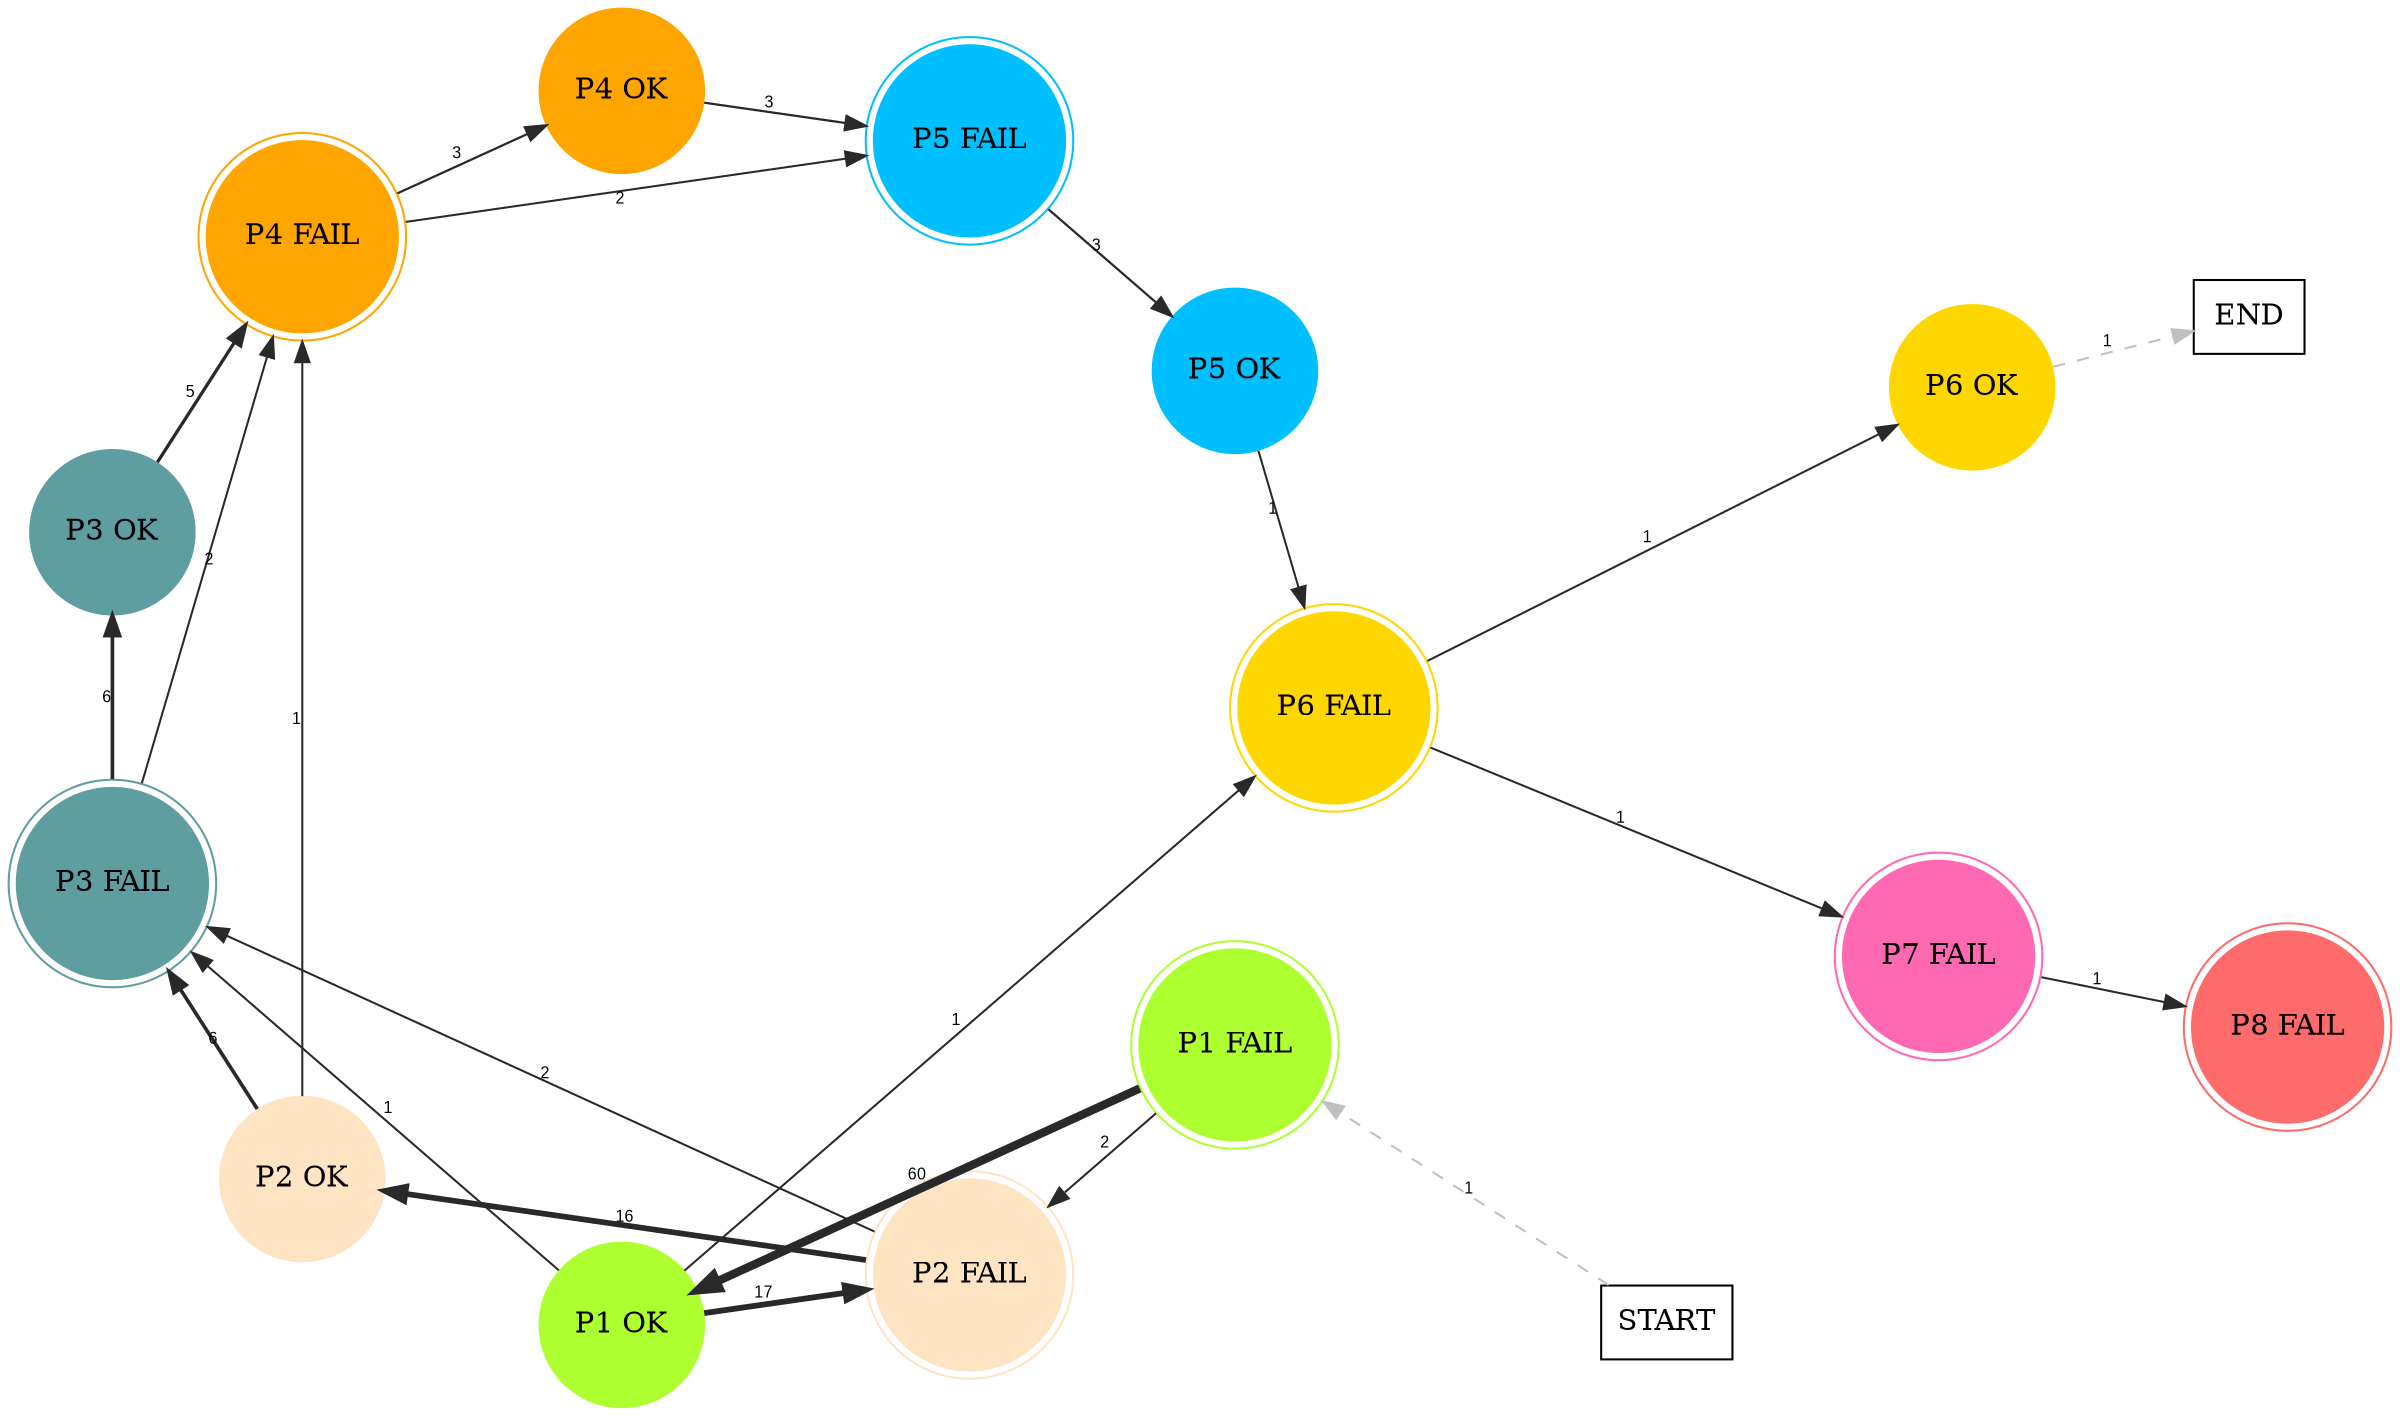 digraph graphname {
	dpi = 150
	size="16,11!";
	margin = 0;
layout=circo;
"P1 FAIL" [shape=circle, color=greenyellow, peripheries=2, style=filled]"P2 FAIL" [shape=circle, color=bisque, peripheries=2, style=filled]"P1 OK" [shape=circle, color=greenyellow, style=filled]"P3 FAIL" [shape=circle, color=cadetblue, peripheries=2, style=filled]"P4 FAIL" [shape=circle, color=orange, peripheries=2, style=filled]"P5 FAIL" [shape=circle, color=deepskyblue, peripheries=2, style=filled]"P2 OK" [shape=circle, color=bisque, style=filled]"P3 OK" [shape=circle, color=cadetblue, style=filled]"P4 OK" [shape=circle, color=orange, style=filled]"P5 OK" [shape=circle, color=deepskyblue, style=filled]"P6 FAIL" [shape=circle, color=gold, peripheries=2, style=filled]"P7 FAIL" [shape=circle, color=hotpink, peripheries=2, style=filled]"P8 FAIL" [shape=circle, color=indianred1, peripheries=2, style=filled]"P6 OK" [shape=circle, color=gold, style=filled]"START" [shape=box, fillcolor=white, style=filled, color=black]"END" [shape=box, fillcolor=white, style=filled, color=black]"P1 FAIL" -> "P2 FAIL" [ color=grey16 penwidth = "1"label ="2" labelfloat=false fontname="Arial" fontsize=8]
"P1 FAIL" -> "P1 OK" [ color=grey16 penwidth = "4.0943445622221"label ="60" labelfloat=false fontname="Arial" fontsize=8]
"P2 FAIL" -> "P3 FAIL" [ color=grey16 penwidth = "1"label ="2" labelfloat=false fontname="Arial" fontsize=8]
"P2 FAIL" -> "P2 OK" [ color=grey16 penwidth = "2.772588722239781"label ="16" labelfloat=false fontname="Arial" fontsize=8]
"P1 OK" -> "P2 FAIL" [ color=grey16 penwidth = "2.833213344056216"label ="17" labelfloat=false fontname="Arial" fontsize=8]
"P1 OK" -> "P3 FAIL" [ color=grey16 penwidth = "1"label ="1" labelfloat=false fontname="Arial" fontsize=8]
"P1 OK" -> "P6 FAIL" [ color=grey16 penwidth = "1"label ="1" labelfloat=false fontname="Arial" fontsize=8]
"P3 FAIL" -> "P4 FAIL" [ color=grey16 penwidth = "1"label ="2" labelfloat=false fontname="Arial" fontsize=8]
"P3 FAIL" -> "P3 OK" [ color=grey16 penwidth = "1.791759469228055"label ="6" labelfloat=false fontname="Arial" fontsize=8]
"P4 FAIL" -> "P5 FAIL" [ color=grey16 penwidth = "1"label ="2" labelfloat=false fontname="Arial" fontsize=8]
"P4 FAIL" -> "P4 OK" [ color=grey16 penwidth = "1.0986122886681098"label ="3" labelfloat=false fontname="Arial" fontsize=8]
"P5 FAIL" -> "P5 OK" [ color=grey16 penwidth = "1.0986122886681098"label ="3" labelfloat=false fontname="Arial" fontsize=8]
"P2 OK" -> "P3 FAIL" [ color=grey16 penwidth = "1.791759469228055"label ="6" labelfloat=false fontname="Arial" fontsize=8]
"P2 OK" -> "P4 FAIL" [ color=grey16 penwidth = "1"label ="1" labelfloat=false fontname="Arial" fontsize=8]
"P3 OK" -> "P4 FAIL" [ color=grey16 penwidth = "1.6094379124341003"label ="5" labelfloat=false fontname="Arial" fontsize=8]
"P4 OK" -> "P5 FAIL" [ color=grey16 penwidth = "1.0986122886681098"label ="3" labelfloat=false fontname="Arial" fontsize=8]
"P5 OK" -> "P6 FAIL" [ color=grey16 penwidth = "1"label ="1" labelfloat=false fontname="Arial" fontsize=8]
"P6 FAIL" -> "P7 FAIL" [ color=grey16 penwidth = "1"label ="1" labelfloat=false fontname="Arial" fontsize=8]
"P6 FAIL" -> "P6 OK" [ color=grey16 penwidth = "1"label ="1" labelfloat=false fontname="Arial" fontsize=8]
"P7 FAIL" -> "P8 FAIL" [ color=grey16 penwidth = "1"label ="1" labelfloat=false fontname="Arial" fontsize=8]
"P6 OK" -> "END" [ style = dashed color=grey label ="1" labelfloat=false fontname="Arial" fontsize=8]
"START" -> "P1 FAIL" [ style = dashed color=grey label ="1" labelfloat=false fontname="Arial" fontsize=8]
}